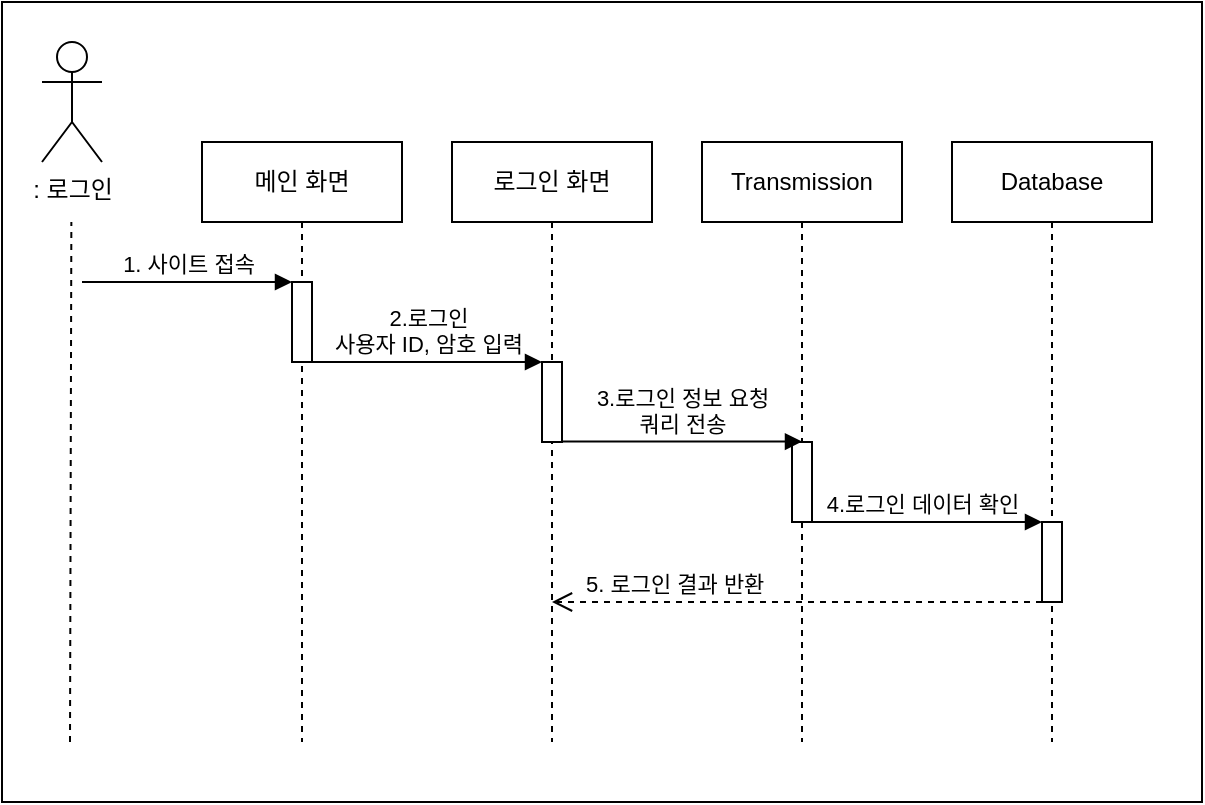 <mxfile version="28.0.5">
  <diagram name="Page-1" id="2YBvvXClWsGukQMizWep">
    <mxGraphModel dx="730" dy="1550" grid="1" gridSize="10" guides="1" tooltips="1" connect="1" arrows="1" fold="1" page="1" pageScale="1" pageWidth="850" pageHeight="1100" math="0" shadow="0">
      <root>
        <mxCell id="0" />
        <mxCell id="1" parent="0" />
        <mxCell id="-r2XwVsaGYr7T3Kj54E3-33" value="" style="rounded=0;whiteSpace=wrap;html=1;" vertex="1" parent="1">
          <mxGeometry x="110" y="-670" width="600" height="400" as="geometry" />
        </mxCell>
        <mxCell id="-r2XwVsaGYr7T3Kj54E3-5" value="메인 화면" style="shape=umlLifeline;perimeter=lifelinePerimeter;whiteSpace=wrap;html=1;container=0;dropTarget=0;collapsible=0;recursiveResize=0;outlineConnect=0;portConstraint=eastwest;newEdgeStyle={&quot;edgeStyle&quot;:&quot;elbowEdgeStyle&quot;,&quot;elbow&quot;:&quot;vertical&quot;,&quot;curved&quot;:0,&quot;rounded&quot;:0};" vertex="1" parent="1">
          <mxGeometry x="210" y="-600" width="100" height="300" as="geometry" />
        </mxCell>
        <mxCell id="-r2XwVsaGYr7T3Kj54E3-6" value="" style="html=1;points=[];perimeter=orthogonalPerimeter;outlineConnect=0;targetShapes=umlLifeline;portConstraint=eastwest;newEdgeStyle={&quot;edgeStyle&quot;:&quot;elbowEdgeStyle&quot;,&quot;elbow&quot;:&quot;vertical&quot;,&quot;curved&quot;:0,&quot;rounded&quot;:0};" vertex="1" parent="-r2XwVsaGYr7T3Kj54E3-5">
          <mxGeometry x="45" y="70" width="10" height="40" as="geometry" />
        </mxCell>
        <mxCell id="-r2XwVsaGYr7T3Kj54E3-9" value="로그인 화면" style="shape=umlLifeline;perimeter=lifelinePerimeter;whiteSpace=wrap;html=1;container=0;dropTarget=0;collapsible=0;recursiveResize=0;outlineConnect=0;portConstraint=eastwest;newEdgeStyle={&quot;edgeStyle&quot;:&quot;elbowEdgeStyle&quot;,&quot;elbow&quot;:&quot;vertical&quot;,&quot;curved&quot;:0,&quot;rounded&quot;:0};" vertex="1" parent="1">
          <mxGeometry x="335" y="-600" width="100" height="300" as="geometry" />
        </mxCell>
        <mxCell id="-r2XwVsaGYr7T3Kj54E3-10" value="" style="html=1;points=[];perimeter=orthogonalPerimeter;outlineConnect=0;targetShapes=umlLifeline;portConstraint=eastwest;newEdgeStyle={&quot;edgeStyle&quot;:&quot;elbowEdgeStyle&quot;,&quot;elbow&quot;:&quot;vertical&quot;,&quot;curved&quot;:0,&quot;rounded&quot;:0};" vertex="1" parent="-r2XwVsaGYr7T3Kj54E3-9">
          <mxGeometry x="45" y="110" width="10" height="40" as="geometry" />
        </mxCell>
        <mxCell id="-r2XwVsaGYr7T3Kj54E3-11" value="2.로그인&lt;div&gt;사용자 ID, 암호 입력&lt;/div&gt;" style="html=1;verticalAlign=bottom;endArrow=block;edgeStyle=elbowEdgeStyle;elbow=vertical;curved=0;rounded=0;" edge="1" parent="1" source="-r2XwVsaGYr7T3Kj54E3-6">
          <mxGeometry relative="1" as="geometry">
            <mxPoint x="265" y="-480" as="sourcePoint" />
            <Array as="points">
              <mxPoint x="380" y="-490" />
            </Array>
            <mxPoint x="380" y="-490" as="targetPoint" />
            <mxPoint as="offset" />
          </mxGeometry>
        </mxCell>
        <mxCell id="-r2XwVsaGYr7T3Kj54E3-12" value="5. 로그인 결과 반환" style="html=1;verticalAlign=bottom;endArrow=open;dashed=1;endSize=8;edgeStyle=elbowEdgeStyle;elbow=vertical;curved=0;rounded=0;align=left;" edge="1" parent="1" source="-r2XwVsaGYr7T3Kj54E3-30" target="-r2XwVsaGYr7T3Kj54E3-9">
          <mxGeometry x="0.879" relative="1" as="geometry">
            <mxPoint x="450" y="-460" as="targetPoint" />
            <Array as="points">
              <mxPoint x="600" y="-370" />
            </Array>
            <mxPoint x="570" y="-340" as="sourcePoint" />
            <mxPoint as="offset" />
          </mxGeometry>
        </mxCell>
        <mxCell id="-r2XwVsaGYr7T3Kj54E3-20" value=": 로그인" style="shape=umlActor;verticalLabelPosition=bottom;verticalAlign=top;html=1;outlineConnect=0;" vertex="1" parent="1">
          <mxGeometry x="130" y="-650" width="30" height="60" as="geometry" />
        </mxCell>
        <mxCell id="-r2XwVsaGYr7T3Kj54E3-21" value="" style="endArrow=none;dashed=1;html=1;rounded=0;" edge="1" parent="1">
          <mxGeometry width="50" height="50" relative="1" as="geometry">
            <mxPoint x="144" y="-300" as="sourcePoint" />
            <mxPoint x="144.68" y="-560" as="targetPoint" />
          </mxGeometry>
        </mxCell>
        <mxCell id="-r2XwVsaGYr7T3Kj54E3-23" value="1. 사이트 접속" style="html=1;verticalAlign=bottom;endArrow=block;edgeStyle=elbowEdgeStyle;elbow=vertical;curved=0;rounded=0;" edge="1" parent="1">
          <mxGeometry relative="1" as="geometry">
            <mxPoint x="150" y="-530" as="sourcePoint" />
            <Array as="points">
              <mxPoint x="165" y="-530" />
            </Array>
            <mxPoint x="255" y="-530" as="targetPoint" />
          </mxGeometry>
        </mxCell>
        <mxCell id="-r2XwVsaGYr7T3Kj54E3-26" value="Transmission" style="shape=umlLifeline;perimeter=lifelinePerimeter;whiteSpace=wrap;html=1;container=0;dropTarget=0;collapsible=0;recursiveResize=0;outlineConnect=0;portConstraint=eastwest;newEdgeStyle={&quot;edgeStyle&quot;:&quot;elbowEdgeStyle&quot;,&quot;elbow&quot;:&quot;vertical&quot;,&quot;curved&quot;:0,&quot;rounded&quot;:0};" vertex="1" parent="1">
          <mxGeometry x="460" y="-600" width="100" height="300" as="geometry" />
        </mxCell>
        <mxCell id="-r2XwVsaGYr7T3Kj54E3-27" value="" style="html=1;points=[];perimeter=orthogonalPerimeter;outlineConnect=0;targetShapes=umlLifeline;portConstraint=eastwest;newEdgeStyle={&quot;edgeStyle&quot;:&quot;elbowEdgeStyle&quot;,&quot;elbow&quot;:&quot;vertical&quot;,&quot;curved&quot;:0,&quot;rounded&quot;:0};" vertex="1" parent="-r2XwVsaGYr7T3Kj54E3-26">
          <mxGeometry x="45" y="150" width="10" height="40" as="geometry" />
        </mxCell>
        <mxCell id="-r2XwVsaGYr7T3Kj54E3-28" value="3.로그인 정보 요청&lt;div&gt;쿼리 전송&lt;/div&gt;" style="html=1;verticalAlign=bottom;endArrow=block;edgeStyle=elbowEdgeStyle;elbow=vertical;curved=0;rounded=0;" edge="1" parent="1">
          <mxGeometry relative="1" as="geometry">
            <mxPoint x="390" y="-450.21" as="sourcePoint" />
            <Array as="points">
              <mxPoint x="510" y="-450.21" />
            </Array>
            <mxPoint x="510" y="-450.21" as="targetPoint" />
            <mxPoint as="offset" />
          </mxGeometry>
        </mxCell>
        <mxCell id="-r2XwVsaGYr7T3Kj54E3-29" value="Database" style="shape=umlLifeline;perimeter=lifelinePerimeter;whiteSpace=wrap;html=1;container=0;dropTarget=0;collapsible=0;recursiveResize=0;outlineConnect=0;portConstraint=eastwest;newEdgeStyle={&quot;edgeStyle&quot;:&quot;elbowEdgeStyle&quot;,&quot;elbow&quot;:&quot;vertical&quot;,&quot;curved&quot;:0,&quot;rounded&quot;:0};" vertex="1" parent="1">
          <mxGeometry x="585" y="-600" width="100" height="300" as="geometry" />
        </mxCell>
        <mxCell id="-r2XwVsaGYr7T3Kj54E3-30" value="" style="html=1;points=[];perimeter=orthogonalPerimeter;outlineConnect=0;targetShapes=umlLifeline;portConstraint=eastwest;newEdgeStyle={&quot;edgeStyle&quot;:&quot;elbowEdgeStyle&quot;,&quot;elbow&quot;:&quot;vertical&quot;,&quot;curved&quot;:0,&quot;rounded&quot;:0};" vertex="1" parent="-r2XwVsaGYr7T3Kj54E3-29">
          <mxGeometry x="45" y="190" width="10" height="40" as="geometry" />
        </mxCell>
        <mxCell id="-r2XwVsaGYr7T3Kj54E3-31" value="4.로그인 데이터 확인" style="html=1;verticalAlign=bottom;endArrow=block;edgeStyle=elbowEdgeStyle;elbow=vertical;curved=0;rounded=0;" edge="1" parent="1">
          <mxGeometry relative="1" as="geometry">
            <mxPoint x="510" y="-410" as="sourcePoint" />
            <Array as="points">
              <mxPoint x="630" y="-410" />
            </Array>
            <mxPoint x="630" y="-410" as="targetPoint" />
            <mxPoint as="offset" />
          </mxGeometry>
        </mxCell>
      </root>
    </mxGraphModel>
  </diagram>
</mxfile>
